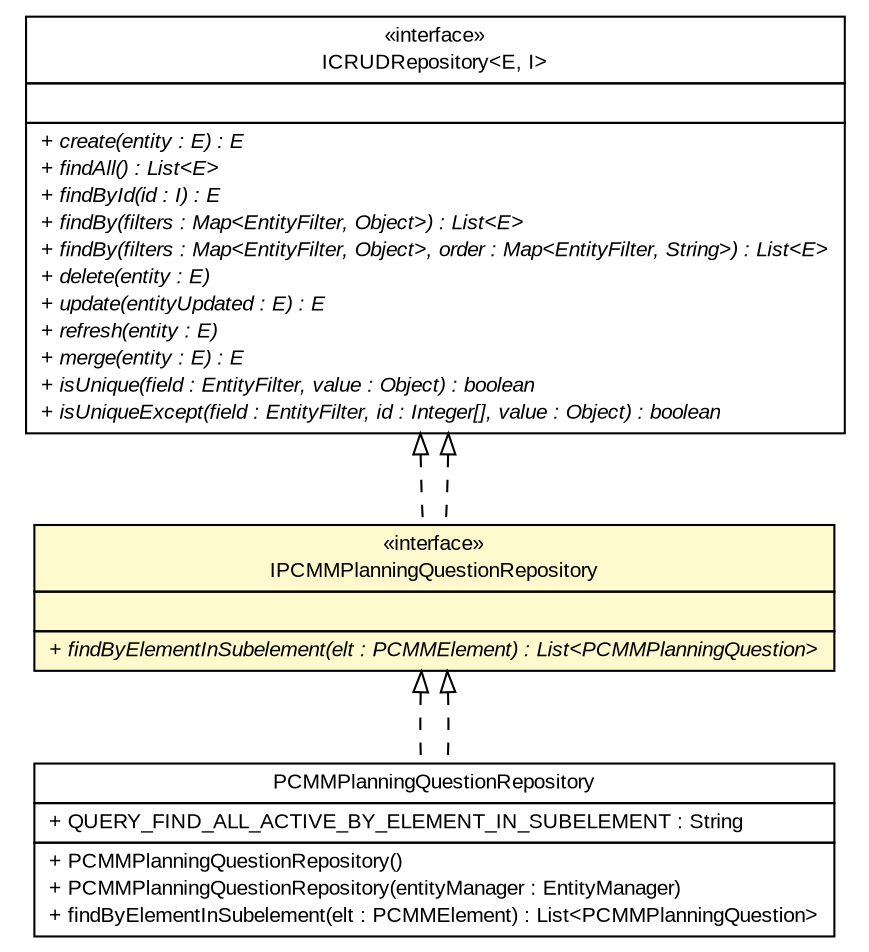 #!/usr/local/bin/dot
#
# Class diagram 
# Generated by UMLGraph version R5_6-24-gf6e263 (http://www.umlgraph.org/)
#

digraph G {
	edge [fontname="arial",fontsize=10,labelfontname="arial",labelfontsize=10];
	node [fontname="arial",fontsize=10,shape=plaintext];
	nodesep=0.25;
	ranksep=0.5;
	// gov.sandia.cf.dao.ICRUDRepository<E, I>
	c177398 [label=<<table title="gov.sandia.cf.dao.ICRUDRepository" border="0" cellborder="1" cellspacing="0" cellpadding="2" port="p" href="./ICRUDRepository.html">
		<tr><td><table border="0" cellspacing="0" cellpadding="1">
<tr><td align="center" balign="center"> &#171;interface&#187; </td></tr>
<tr><td align="center" balign="center"> ICRUDRepository&lt;E, I&gt; </td></tr>
		</table></td></tr>
		<tr><td><table border="0" cellspacing="0" cellpadding="1">
<tr><td align="left" balign="left">  </td></tr>
		</table></td></tr>
		<tr><td><table border="0" cellspacing="0" cellpadding="1">
<tr><td align="left" balign="left"><font face="arial italic" point-size="10.0"> + create(entity : E) : E </font></td></tr>
<tr><td align="left" balign="left"><font face="arial italic" point-size="10.0"> + findAll() : List&lt;E&gt; </font></td></tr>
<tr><td align="left" balign="left"><font face="arial italic" point-size="10.0"> + findById(id : I) : E </font></td></tr>
<tr><td align="left" balign="left"><font face="arial italic" point-size="10.0"> + findBy(filters : Map&lt;EntityFilter, Object&gt;) : List&lt;E&gt; </font></td></tr>
<tr><td align="left" balign="left"><font face="arial italic" point-size="10.0"> + findBy(filters : Map&lt;EntityFilter, Object&gt;, order : Map&lt;EntityFilter, String&gt;) : List&lt;E&gt; </font></td></tr>
<tr><td align="left" balign="left"><font face="arial italic" point-size="10.0"> + delete(entity : E) </font></td></tr>
<tr><td align="left" balign="left"><font face="arial italic" point-size="10.0"> + update(entityUpdated : E) : E </font></td></tr>
<tr><td align="left" balign="left"><font face="arial italic" point-size="10.0"> + refresh(entity : E) </font></td></tr>
<tr><td align="left" balign="left"><font face="arial italic" point-size="10.0"> + merge(entity : E) : E </font></td></tr>
<tr><td align="left" balign="left"><font face="arial italic" point-size="10.0"> + isUnique(field : EntityFilter, value : Object) : boolean </font></td></tr>
<tr><td align="left" balign="left"><font face="arial italic" point-size="10.0"> + isUniqueExcept(field : EntityFilter, id : Integer[], value : Object) : boolean </font></td></tr>
		</table></td></tr>
		</table>>, URL="./ICRUDRepository.html", fontname="arial", fontcolor="black", fontsize=10.0];
	// gov.sandia.cf.dao.impl.PCMMPlanningQuestionRepository
	c177437 [label=<<table title="gov.sandia.cf.dao.impl.PCMMPlanningQuestionRepository" border="0" cellborder="1" cellspacing="0" cellpadding="2" port="p" href="./impl/PCMMPlanningQuestionRepository.html">
		<tr><td><table border="0" cellspacing="0" cellpadding="1">
<tr><td align="center" balign="center"> PCMMPlanningQuestionRepository </td></tr>
		</table></td></tr>
		<tr><td><table border="0" cellspacing="0" cellpadding="1">
<tr><td align="left" balign="left"> + QUERY_FIND_ALL_ACTIVE_BY_ELEMENT_IN_SUBELEMENT : String </td></tr>
		</table></td></tr>
		<tr><td><table border="0" cellspacing="0" cellpadding="1">
<tr><td align="left" balign="left"> + PCMMPlanningQuestionRepository() </td></tr>
<tr><td align="left" balign="left"> + PCMMPlanningQuestionRepository(entityManager : EntityManager) </td></tr>
<tr><td align="left" balign="left"> + findByElementInSubelement(elt : PCMMElement) : List&lt;PCMMPlanningQuestion&gt; </td></tr>
		</table></td></tr>
		</table>>, URL="./impl/PCMMPlanningQuestionRepository.html", fontname="arial", fontcolor="black", fontsize=10.0];
	// gov.sandia.cf.dao.IPCMMPlanningQuestionRepository
	c177483 [label=<<table title="gov.sandia.cf.dao.IPCMMPlanningQuestionRepository" border="0" cellborder="1" cellspacing="0" cellpadding="2" port="p" bgcolor="lemonChiffon" href="./IPCMMPlanningQuestionRepository.html">
		<tr><td><table border="0" cellspacing="0" cellpadding="1">
<tr><td align="center" balign="center"> &#171;interface&#187; </td></tr>
<tr><td align="center" balign="center"> IPCMMPlanningQuestionRepository </td></tr>
		</table></td></tr>
		<tr><td><table border="0" cellspacing="0" cellpadding="1">
<tr><td align="left" balign="left">  </td></tr>
		</table></td></tr>
		<tr><td><table border="0" cellspacing="0" cellpadding="1">
<tr><td align="left" balign="left"><font face="arial italic" point-size="10.0"> + findByElementInSubelement(elt : PCMMElement) : List&lt;PCMMPlanningQuestion&gt; </font></td></tr>
		</table></td></tr>
		</table>>, URL="./IPCMMPlanningQuestionRepository.html", fontname="arial", fontcolor="black", fontsize=10.0];
	//gov.sandia.cf.dao.impl.PCMMPlanningQuestionRepository implements gov.sandia.cf.dao.IPCMMPlanningQuestionRepository
	c177483:p -> c177437:p [dir=back,arrowtail=empty,style=dashed];
	//gov.sandia.cf.dao.IPCMMPlanningQuestionRepository implements gov.sandia.cf.dao.ICRUDRepository<E, I>
	c177398:p -> c177483:p [dir=back,arrowtail=empty,style=dashed];
	//gov.sandia.cf.dao.IPCMMPlanningQuestionRepository implements gov.sandia.cf.dao.ICRUDRepository<E, I>
	c177398:p -> c177483:p [dir=back,arrowtail=empty,style=dashed];
	//gov.sandia.cf.dao.impl.PCMMPlanningQuestionRepository implements gov.sandia.cf.dao.IPCMMPlanningQuestionRepository
	c177483:p -> c177437:p [dir=back,arrowtail=empty,style=dashed];
}

